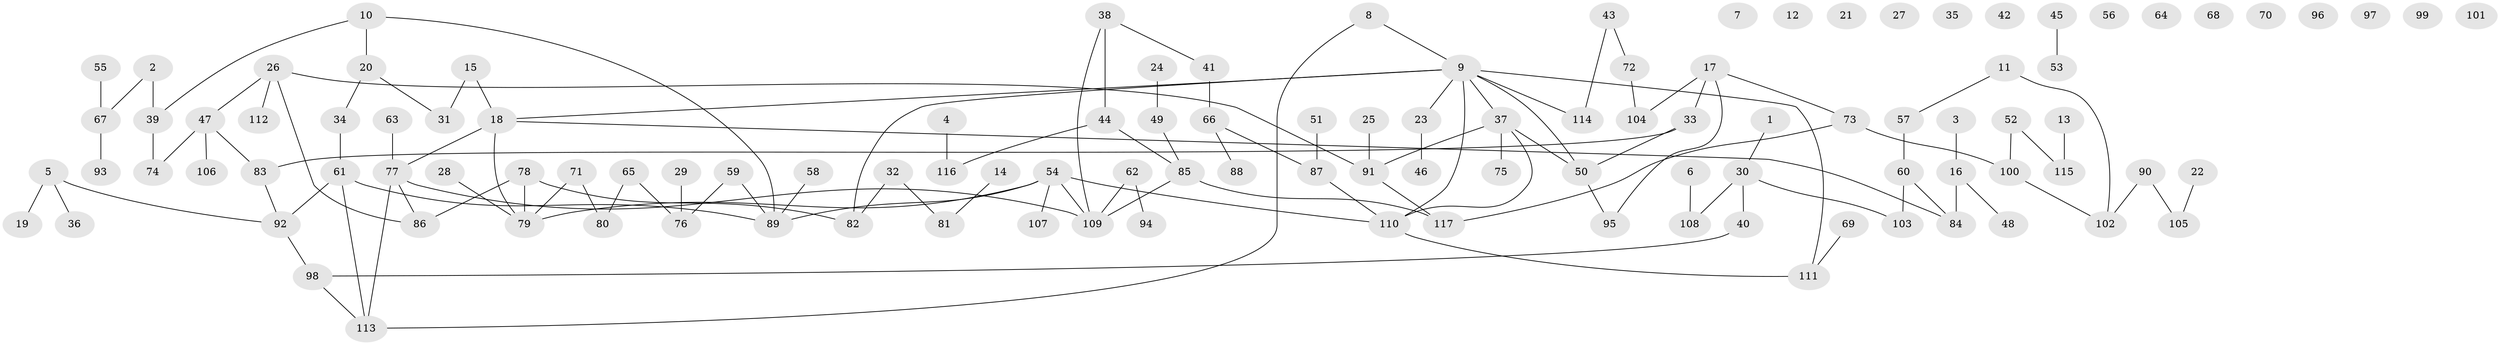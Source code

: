 // Generated by graph-tools (version 1.1) at 2025/39/03/09/25 04:39:45]
// undirected, 117 vertices, 126 edges
graph export_dot {
graph [start="1"]
  node [color=gray90,style=filled];
  1;
  2;
  3;
  4;
  5;
  6;
  7;
  8;
  9;
  10;
  11;
  12;
  13;
  14;
  15;
  16;
  17;
  18;
  19;
  20;
  21;
  22;
  23;
  24;
  25;
  26;
  27;
  28;
  29;
  30;
  31;
  32;
  33;
  34;
  35;
  36;
  37;
  38;
  39;
  40;
  41;
  42;
  43;
  44;
  45;
  46;
  47;
  48;
  49;
  50;
  51;
  52;
  53;
  54;
  55;
  56;
  57;
  58;
  59;
  60;
  61;
  62;
  63;
  64;
  65;
  66;
  67;
  68;
  69;
  70;
  71;
  72;
  73;
  74;
  75;
  76;
  77;
  78;
  79;
  80;
  81;
  82;
  83;
  84;
  85;
  86;
  87;
  88;
  89;
  90;
  91;
  92;
  93;
  94;
  95;
  96;
  97;
  98;
  99;
  100;
  101;
  102;
  103;
  104;
  105;
  106;
  107;
  108;
  109;
  110;
  111;
  112;
  113;
  114;
  115;
  116;
  117;
  1 -- 30;
  2 -- 39;
  2 -- 67;
  3 -- 16;
  4 -- 116;
  5 -- 19;
  5 -- 36;
  5 -- 92;
  6 -- 108;
  8 -- 9;
  8 -- 113;
  9 -- 18;
  9 -- 23;
  9 -- 37;
  9 -- 50;
  9 -- 82;
  9 -- 110;
  9 -- 111;
  9 -- 114;
  10 -- 20;
  10 -- 39;
  10 -- 89;
  11 -- 57;
  11 -- 102;
  13 -- 115;
  14 -- 81;
  15 -- 18;
  15 -- 31;
  16 -- 48;
  16 -- 84;
  17 -- 33;
  17 -- 73;
  17 -- 95;
  17 -- 104;
  18 -- 77;
  18 -- 79;
  18 -- 84;
  20 -- 31;
  20 -- 34;
  22 -- 105;
  23 -- 46;
  24 -- 49;
  25 -- 91;
  26 -- 47;
  26 -- 86;
  26 -- 91;
  26 -- 112;
  28 -- 79;
  29 -- 76;
  30 -- 40;
  30 -- 103;
  30 -- 108;
  32 -- 81;
  32 -- 82;
  33 -- 50;
  33 -- 83;
  34 -- 61;
  37 -- 50;
  37 -- 75;
  37 -- 91;
  37 -- 110;
  38 -- 41;
  38 -- 44;
  38 -- 109;
  39 -- 74;
  40 -- 98;
  41 -- 66;
  43 -- 72;
  43 -- 114;
  44 -- 85;
  44 -- 116;
  45 -- 53;
  47 -- 74;
  47 -- 83;
  47 -- 106;
  49 -- 85;
  50 -- 95;
  51 -- 87;
  52 -- 100;
  52 -- 115;
  54 -- 79;
  54 -- 89;
  54 -- 107;
  54 -- 109;
  54 -- 110;
  55 -- 67;
  57 -- 60;
  58 -- 89;
  59 -- 76;
  59 -- 89;
  60 -- 84;
  60 -- 103;
  61 -- 89;
  61 -- 92;
  61 -- 113;
  62 -- 94;
  62 -- 109;
  63 -- 77;
  65 -- 76;
  65 -- 80;
  66 -- 87;
  66 -- 88;
  67 -- 93;
  69 -- 111;
  71 -- 79;
  71 -- 80;
  72 -- 104;
  73 -- 100;
  73 -- 117;
  77 -- 86;
  77 -- 109;
  77 -- 113;
  78 -- 79;
  78 -- 82;
  78 -- 86;
  83 -- 92;
  85 -- 109;
  85 -- 117;
  87 -- 110;
  90 -- 102;
  90 -- 105;
  91 -- 117;
  92 -- 98;
  98 -- 113;
  100 -- 102;
  110 -- 111;
}
